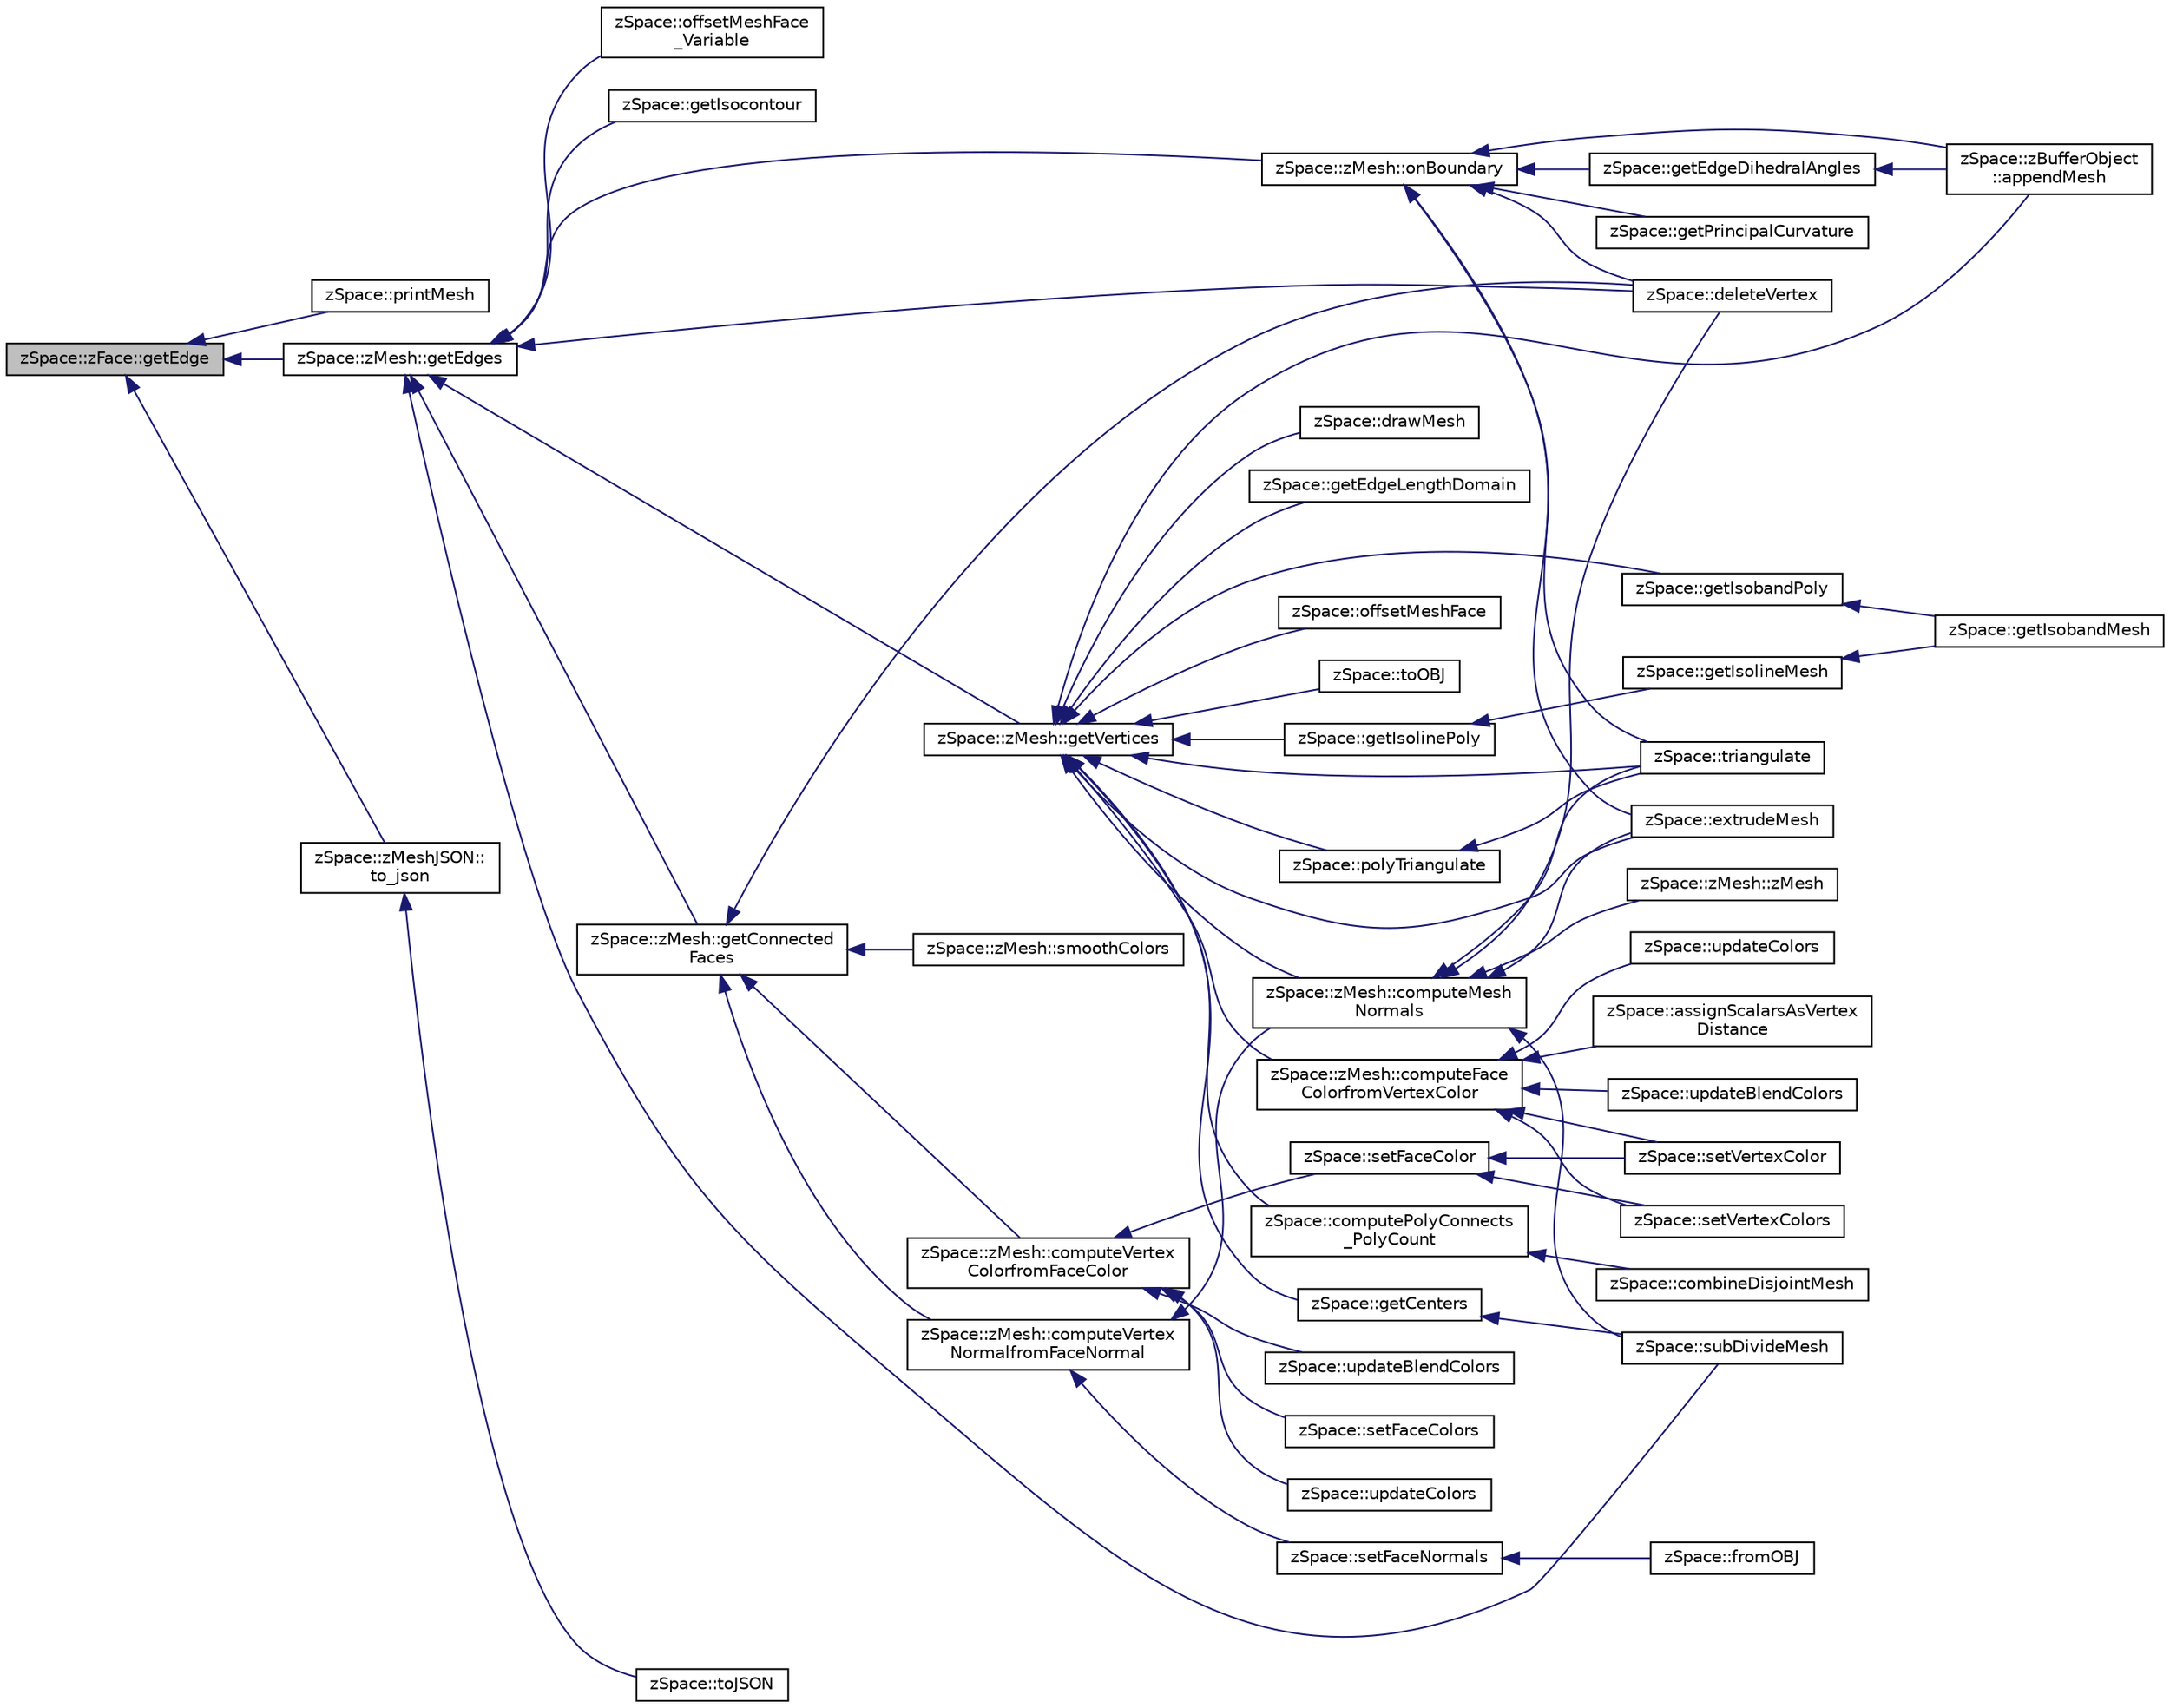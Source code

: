 digraph "zSpace::zFace::getEdge"
{
  edge [fontname="Helvetica",fontsize="10",labelfontname="Helvetica",labelfontsize="10"];
  node [fontname="Helvetica",fontsize="10",shape=record];
  rankdir="LR";
  Node5 [label="zSpace::zFace::getEdge",height=0.2,width=0.4,color="black", fillcolor="grey75", style="filled", fontcolor="black"];
  Node5 -> Node6 [dir="back",color="midnightblue",fontsize="10",style="solid",fontname="Helvetica"];
  Node6 [label="zSpace::printMesh",height=0.2,width=0.4,color="black", fillcolor="white", style="filled",URL="$group__z_print_utilities.html#ga24820d178bfefb22bc7bf22a3945bb6f",tooltip="This method prints mesh data to the console. "];
  Node5 -> Node7 [dir="back",color="midnightblue",fontsize="10",style="solid",fontname="Helvetica"];
  Node7 [label="zSpace::zMesh::getEdges",height=0.2,width=0.4,color="black", fillcolor="white", style="filled",URL="$classz_space_1_1z_mesh.html#aa705d823873a948a1b62723f24a921b2",tooltip="This method gets the edges of a zFace. "];
  Node7 -> Node8 [dir="back",color="midnightblue",fontsize="10",style="solid",fontname="Helvetica"];
  Node8 [label="zSpace::zMesh::getVertices",height=0.2,width=0.4,color="black", fillcolor="white", style="filled",URL="$classz_space_1_1z_mesh.html#aa3010b8075e42f14efd4c3605085093b",tooltip="This method gets the vertices attached to input zEdge or zFace. "];
  Node8 -> Node9 [dir="back",color="midnightblue",fontsize="10",style="solid",fontname="Helvetica"];
  Node9 [label="zSpace::zBufferObject\l::appendMesh",height=0.2,width=0.4,color="black", fillcolor="white", style="filled",URL="$classz_space_1_1z_buffer_object.html#ac5e8e4b2d6a21dbf4e59ed55a8b8bc58",tooltip="This method appends zMesh to the buffer. "];
  Node8 -> Node10 [dir="back",color="midnightblue",fontsize="10",style="solid",fontname="Helvetica"];
  Node10 [label="zSpace::drawMesh",height=0.2,width=0.4,color="black", fillcolor="white", style="filled",URL="$group__z_display_utilities.html#ga0f440b9ebfe50b06cbbbcadb465bb080",tooltip="This method displays the zMesh. "];
  Node8 -> Node11 [dir="back",color="midnightblue",fontsize="10",style="solid",fontname="Helvetica"];
  Node11 [label="zSpace::zMesh::computeFace\lColorfromVertexColor",height=0.2,width=0.4,color="black", fillcolor="white", style="filled",URL="$classz_space_1_1z_mesh.html#a89641aad9a7a872cef9eb34ccff09269",tooltip="This method computes the face colors based on the vertex colors. "];
  Node11 -> Node12 [dir="back",color="midnightblue",fontsize="10",style="solid",fontname="Helvetica"];
  Node12 [label="zSpace::setVertexColor",height=0.2,width=0.4,color="black", fillcolor="white", style="filled",URL="$group__z_mesh_utilities.html#ga350a2d9332ce16b822a5169320a789a9"];
  Node11 -> Node13 [dir="back",color="midnightblue",fontsize="10",style="solid",fontname="Helvetica"];
  Node13 [label="zSpace::setVertexColors",height=0.2,width=0.4,color="black", fillcolor="white", style="filled",URL="$group__z_mesh_utilities.html#ga7eea2e4cbed233677f01622bbb290ba7",tooltip="This method sets vertex color of all the vertices with the input color contatiner. "];
  Node11 -> Node14 [dir="back",color="midnightblue",fontsize="10",style="solid",fontname="Helvetica"];
  Node14 [label="zSpace::assignScalarsAsVertex\lDistance",height=0.2,width=0.4,color="black", fillcolor="white", style="filled",URL="$group__z_scalar_field2_d_utilities.html#ga7cc01a1a4b086da37490bd7a6baea6f9",tooltip="This method creates a vertex distance Field from the input vector of zVector positions. "];
  Node11 -> Node15 [dir="back",color="midnightblue",fontsize="10",style="solid",fontname="Helvetica"];
  Node15 [label="zSpace::updateColors",height=0.2,width=0.4,color="black", fillcolor="white", style="filled",URL="$group__z_scalar_field2_d_utilities.html#ga2b8f595bd1fccaa3086c7d841f3137c7",tooltip="This method updates the color values of the field mesh based on the scalar values. Gradient - Black to Red. "];
  Node11 -> Node16 [dir="back",color="midnightblue",fontsize="10",style="solid",fontname="Helvetica"];
  Node16 [label="zSpace::updateBlendColors",height=0.2,width=0.4,color="black", fillcolor="white", style="filled",URL="$group__z_scalar_field2_d_utilities.html#ga98c941196d269404150977048849513f",tooltip="This method updates the color values of the field mesh based on the scalar values. "];
  Node8 -> Node17 [dir="back",color="midnightblue",fontsize="10",style="solid",fontname="Helvetica"];
  Node17 [label="zSpace::zMesh::computeMesh\lNormals",height=0.2,width=0.4,color="black", fillcolor="white", style="filled",URL="$classz_space_1_1z_mesh.html#a42be75e01f9b3704fcc85fd745952b22",tooltip="This method computes the normals assoicated with vertices and polygon faces . "];
  Node17 -> Node18 [dir="back",color="midnightblue",fontsize="10",style="solid",fontname="Helvetica"];
  Node18 [label="zSpace::zMesh::zMesh",height=0.2,width=0.4,color="black", fillcolor="white", style="filled",URL="$classz_space_1_1z_mesh.html#a127de8a508706826cc4a537ad7a1cc9c",tooltip="Overloaded constructor. "];
  Node17 -> Node19 [dir="back",color="midnightblue",fontsize="10",style="solid",fontname="Helvetica"];
  Node19 [label="zSpace::deleteVertex",height=0.2,width=0.4,color="black", fillcolor="white", style="filled",URL="$group__z_mesh_modifiers.html#ga5890a69c67d5749099678ef906c7278c",tooltip="This method deletes the zMesh vertices given in the input vertex list. "];
  Node17 -> Node20 [dir="back",color="midnightblue",fontsize="10",style="solid",fontname="Helvetica"];
  Node20 [label="zSpace::triangulate",height=0.2,width=0.4,color="black", fillcolor="white", style="filled",URL="$group__z_mesh_modifiers.html#ga75ee8f140a3311506a932b866523a1de",tooltip="This method triangulates the input mesh. "];
  Node17 -> Node21 [dir="back",color="midnightblue",fontsize="10",style="solid",fontname="Helvetica"];
  Node21 [label="zSpace::subDivideMesh",height=0.2,width=0.4,color="black", fillcolor="white", style="filled",URL="$group__z_mesh_modifiers.html#gaaa9902fbf3ac2600afbf54335c286760",tooltip="This method subdivides all the faces and edges of the mesh. "];
  Node17 -> Node22 [dir="back",color="midnightblue",fontsize="10",style="solid",fontname="Helvetica"];
  Node22 [label="zSpace::extrudeMesh",height=0.2,width=0.4,color="black", fillcolor="white", style="filled",URL="$group__z_mesh_utilities.html#ga6f2ce938aa8bb72d5b4649115d76d9c8",tooltip="This method returns an extruded mesh from the input mesh. "];
  Node8 -> Node23 [dir="back",color="midnightblue",fontsize="10",style="solid",fontname="Helvetica"];
  Node23 [label="zSpace::polyTriangulate",height=0.2,width=0.4,color="black", fillcolor="white", style="filled",URL="$group__z_mesh_modifiers.html#gaee0ef1222f28a05e210cc139a92e7774",tooltip="This method triangulates the input polygon using ear clipping algorithm. "];
  Node23 -> Node20 [dir="back",color="midnightblue",fontsize="10",style="solid",fontname="Helvetica"];
  Node8 -> Node20 [dir="back",color="midnightblue",fontsize="10",style="solid",fontname="Helvetica"];
  Node8 -> Node24 [dir="back",color="midnightblue",fontsize="10",style="solid",fontname="Helvetica"];
  Node24 [label="zSpace::getCenters",height=0.2,width=0.4,color="black", fillcolor="white", style="filled",URL="$group__z_mesh_utilities.html#ga826208b35103e15619810111bc0816fa",tooltip="This method computes the centers of a zEdge or zFace. "];
  Node24 -> Node21 [dir="back",color="midnightblue",fontsize="10",style="solid",fontname="Helvetica"];
  Node8 -> Node25 [dir="back",color="midnightblue",fontsize="10",style="solid",fontname="Helvetica"];
  Node25 [label="zSpace::getEdgeLengthDomain",height=0.2,width=0.4,color="black", fillcolor="white", style="filled",URL="$group__z_mesh_utilities.html#ga635266671a0649c47f02211fccab75fc",tooltip="This method returns the minimum and maximum edge lengths in the mesh. "];
  Node8 -> Node26 [dir="back",color="midnightblue",fontsize="10",style="solid",fontname="Helvetica"];
  Node26 [label="zSpace::computePolyConnects\l_PolyCount",height=0.2,width=0.4,color="black", fillcolor="white", style="filled",URL="$group__z_mesh_utilities.html#ga1311698c2fce00e59bcfafcbfb29a29e",tooltip="This method sets vertex color of all the vertices to the input color. "];
  Node26 -> Node27 [dir="back",color="midnightblue",fontsize="10",style="solid",fontname="Helvetica"];
  Node27 [label="zSpace::combineDisjointMesh",height=0.2,width=0.4,color="black", fillcolor="white", style="filled",URL="$group__z_mesh_utilities.html#ga4db96d817f6d701261569fd42594ea8b",tooltip="This method combines the two disjoint meshes to one mesh. "];
  Node8 -> Node22 [dir="back",color="midnightblue",fontsize="10",style="solid",fontname="Helvetica"];
  Node8 -> Node28 [dir="back",color="midnightblue",fontsize="10",style="solid",fontname="Helvetica"];
  Node28 [label="zSpace::offsetMeshFace",height=0.2,width=0.4,color="black", fillcolor="white", style="filled",URL="$group__z_mesh_utilities.html#ga33d47a47ed451d022be4b64b5865b0e1",tooltip="This method returns the offset positions of a polygon of the input mesh. "];
  Node8 -> Node29 [dir="back",color="midnightblue",fontsize="10",style="solid",fontname="Helvetica"];
  Node29 [label="zSpace::getIsolinePoly",height=0.2,width=0.4,color="black", fillcolor="white", style="filled",URL="$group__z_scalar_field2_d_utilities.html#gaf7fddb03661f768390489b84311fe0c4",tooltip="This method gets the isoline polygon for the input mesh at the given input face index. "];
  Node29 -> Node30 [dir="back",color="midnightblue",fontsize="10",style="solid",fontname="Helvetica"];
  Node30 [label="zSpace::getIsolineMesh",height=0.2,width=0.4,color="black", fillcolor="white", style="filled",URL="$group__z_scalar_field2_d_utilities.html#ga63d805729d97ddd318cf0700a234b469",tooltip="This method creates a isoline mesh from the input field mesh at the given field threshold. "];
  Node30 -> Node31 [dir="back",color="midnightblue",fontsize="10",style="solid",fontname="Helvetica"];
  Node31 [label="zSpace::getIsobandMesh",height=0.2,width=0.4,color="black", fillcolor="white", style="filled",URL="$group__z_scalar_field2_d_utilities.html#ga45610f4909d8d9800db09f245dc8ba8a",tooltip="This method creates a isoband mesh from the input field mesh at the given field threshold. "];
  Node8 -> Node32 [dir="back",color="midnightblue",fontsize="10",style="solid",fontname="Helvetica"];
  Node32 [label="zSpace::getIsobandPoly",height=0.2,width=0.4,color="black", fillcolor="white", style="filled",URL="$group__z_scalar_field2_d_utilities.html#ga1ca89389f4efa8797dbb5bc9497e2172",tooltip="This method gets the isoline polygon for the input mesh at the given input face index. "];
  Node32 -> Node31 [dir="back",color="midnightblue",fontsize="10",style="solid",fontname="Helvetica"];
  Node8 -> Node33 [dir="back",color="midnightblue",fontsize="10",style="solid",fontname="Helvetica"];
  Node33 [label="zSpace::toOBJ",height=0.2,width=0.4,color="black", fillcolor="white", style="filled",URL="$group__z_i_o___mesh.html#ga56d1123fee7864f1a5da2f740b9e589d",tooltip="This method exports zMesh as an OBJ file. "];
  Node7 -> Node34 [dir="back",color="midnightblue",fontsize="10",style="solid",fontname="Helvetica"];
  Node34 [label="zSpace::zMesh::getConnected\lFaces",height=0.2,width=0.4,color="black", fillcolor="white", style="filled",URL="$classz_space_1_1z_mesh.html#af37006a17bd4e6945860281a4cbef861",tooltip="This method gets the faces connected to input zVertex or zFace. "];
  Node34 -> Node35 [dir="back",color="midnightblue",fontsize="10",style="solid",fontname="Helvetica"];
  Node35 [label="zSpace::zMesh::computeVertex\lColorfromFaceColor",height=0.2,width=0.4,color="black", fillcolor="white", style="filled",URL="$classz_space_1_1z_mesh.html#ae519ccec31ffee9fa16596724e04130c",tooltip="This method computes the vertex colors based on the face colors. "];
  Node35 -> Node36 [dir="back",color="midnightblue",fontsize="10",style="solid",fontname="Helvetica"];
  Node36 [label="zSpace::setFaceColor",height=0.2,width=0.4,color="black", fillcolor="white", style="filled",URL="$group__z_mesh_utilities.html#ga3dc508ddd0979a3c05704b3a5f8c724e",tooltip="This method sets face color of all the faces to the input color. "];
  Node36 -> Node12 [dir="back",color="midnightblue",fontsize="10",style="solid",fontname="Helvetica"];
  Node36 -> Node13 [dir="back",color="midnightblue",fontsize="10",style="solid",fontname="Helvetica"];
  Node35 -> Node37 [dir="back",color="midnightblue",fontsize="10",style="solid",fontname="Helvetica"];
  Node37 [label="zSpace::setFaceColors",height=0.2,width=0.4,color="black", fillcolor="white", style="filled",URL="$group__z_mesh_utilities.html#ga46a15e7c994f4fb6a25f8e7cd111e536",tooltip="This method sets face color of all the faces to the input color contatiner. "];
  Node35 -> Node38 [dir="back",color="midnightblue",fontsize="10",style="solid",fontname="Helvetica"];
  Node38 [label="zSpace::updateColors",height=0.2,width=0.4,color="black", fillcolor="white", style="filled",URL="$group__z_scalar_field2_d_utilities.html#gac0a6e93e7bb823acd7f95334f7b24027",tooltip="This method updates the color values of the field mesh based on the scalarfield. Gradient - Black to ..."];
  Node35 -> Node39 [dir="back",color="midnightblue",fontsize="10",style="solid",fontname="Helvetica"];
  Node39 [label="zSpace::updateBlendColors",height=0.2,width=0.4,color="black", fillcolor="white", style="filled",URL="$group__z_scalar_field2_d_utilities.html#ga7bc531e7f4cc38cb70a89ced4946fce9",tooltip="This method updates the color values of the field mesh based on the scalarField. "];
  Node34 -> Node40 [dir="back",color="midnightblue",fontsize="10",style="solid",fontname="Helvetica"];
  Node40 [label="zSpace::zMesh::smoothColors",height=0.2,width=0.4,color="black", fillcolor="white", style="filled",URL="$classz_space_1_1z_mesh.html#a63e68abd857c24a63ad06d426b112d11",tooltip="This method smoothens the color attributes. "];
  Node34 -> Node41 [dir="back",color="midnightblue",fontsize="10",style="solid",fontname="Helvetica"];
  Node41 [label="zSpace::zMesh::computeVertex\lNormalfromFaceNormal",height=0.2,width=0.4,color="black", fillcolor="white", style="filled",URL="$classz_space_1_1z_mesh.html#ac27b3838590a838a11243e4fd6ad0b6d",tooltip="This method computes the vertex normals based on the face normals. "];
  Node41 -> Node17 [dir="back",color="midnightblue",fontsize="10",style="solid",fontname="Helvetica"];
  Node41 -> Node42 [dir="back",color="midnightblue",fontsize="10",style="solid",fontname="Helvetica"];
  Node42 [label="zSpace::setFaceNormals",height=0.2,width=0.4,color="black", fillcolor="white", style="filled",URL="$group__z_mesh_utilities.html#ga70201847356b120e967968c37670801f",tooltip="This method sets face normals of all the faces to the input normal. "];
  Node42 -> Node43 [dir="back",color="midnightblue",fontsize="10",style="solid",fontname="Helvetica"];
  Node43 [label="zSpace::fromOBJ",height=0.2,width=0.4,color="black", fillcolor="white", style="filled",URL="$group__z_i_o___mesh.html#gad60778d5e70ebdcc0bd24babf3afa810",tooltip="This method imports zMesh from an OBJ file. "];
  Node34 -> Node19 [dir="back",color="midnightblue",fontsize="10",style="solid",fontname="Helvetica"];
  Node7 -> Node44 [dir="back",color="midnightblue",fontsize="10",style="solid",fontname="Helvetica"];
  Node44 [label="zSpace::zMesh::onBoundary",height=0.2,width=0.4,color="black", fillcolor="white", style="filled",URL="$classz_space_1_1z_mesh.html#aca5218f8a8b5c5f1cde25440d08c57d6",tooltip="This method determines if input zVertex or zEdge or zFace is on the boundary. "];
  Node44 -> Node9 [dir="back",color="midnightblue",fontsize="10",style="solid",fontname="Helvetica"];
  Node44 -> Node19 [dir="back",color="midnightblue",fontsize="10",style="solid",fontname="Helvetica"];
  Node44 -> Node20 [dir="back",color="midnightblue",fontsize="10",style="solid",fontname="Helvetica"];
  Node44 -> Node45 [dir="back",color="midnightblue",fontsize="10",style="solid",fontname="Helvetica"];
  Node45 [label="zSpace::getPrincipalCurvature",height=0.2,width=0.4,color="black", fillcolor="white", style="filled",URL="$group__z_mesh_utilities.html#ga1e60d7d324e3a491f9e60060fa3258e2",tooltip="This method computes the local curvature of the mesh vertices. "];
  Node44 -> Node46 [dir="back",color="midnightblue",fontsize="10",style="solid",fontname="Helvetica"];
  Node46 [label="zSpace::getEdgeDihedralAngles",height=0.2,width=0.4,color="black", fillcolor="white", style="filled",URL="$group__z_mesh_utilities.html#gaf531920d8d86c1c508bec8c71d5d9954",tooltip="This method computes the dihedral angle per edge of zMesh. "];
  Node46 -> Node9 [dir="back",color="midnightblue",fontsize="10",style="solid",fontname="Helvetica"];
  Node44 -> Node22 [dir="back",color="midnightblue",fontsize="10",style="solid",fontname="Helvetica"];
  Node7 -> Node19 [dir="back",color="midnightblue",fontsize="10",style="solid",fontname="Helvetica"];
  Node7 -> Node21 [dir="back",color="midnightblue",fontsize="10",style="solid",fontname="Helvetica"];
  Node7 -> Node47 [dir="back",color="midnightblue",fontsize="10",style="solid",fontname="Helvetica"];
  Node47 [label="zSpace::offsetMeshFace\l_Variable",height=0.2,width=0.4,color="black", fillcolor="white", style="filled",URL="$group__z_mesh_utilities.html#ga2d1e96823d5ddafb0c578999217416f5",tooltip="This method returns the vartiable offset positions of a polygon of the input mesh. "];
  Node7 -> Node48 [dir="back",color="midnightblue",fontsize="10",style="solid",fontname="Helvetica"];
  Node48 [label="zSpace::getIsocontour",height=0.2,width=0.4,color="black", fillcolor="white", style="filled",URL="$group__z_scalar_field2_d_utilities.html#ga6e47ed2966a60fe23fd026823eabac51",tooltip="This method creates a isocontour graph from the input field mesh at the given field threshold..."];
  Node5 -> Node49 [dir="back",color="midnightblue",fontsize="10",style="solid",fontname="Helvetica"];
  Node49 [label="zSpace::zMeshJSON::\lto_json",height=0.2,width=0.4,color="black", fillcolor="white", style="filled",URL="$classz_space_1_1z_mesh_j_s_o_n.html#a2f9c901ed11d790ecec40f3ca6ea4a17",tooltip="This method creates the JSON file from the input zMesh using JSON Modern Library. ..."];
  Node49 -> Node50 [dir="back",color="midnightblue",fontsize="10",style="solid",fontname="Helvetica"];
  Node50 [label="zSpace::toJSON",height=0.2,width=0.4,color="black", fillcolor="white", style="filled",URL="$group__z_i_o___mesh.html#ga6fccda275363a86353d2750673122d6f",tooltip="This method exports zMesh to a JSON file format using JSON Modern Library. "];
}
